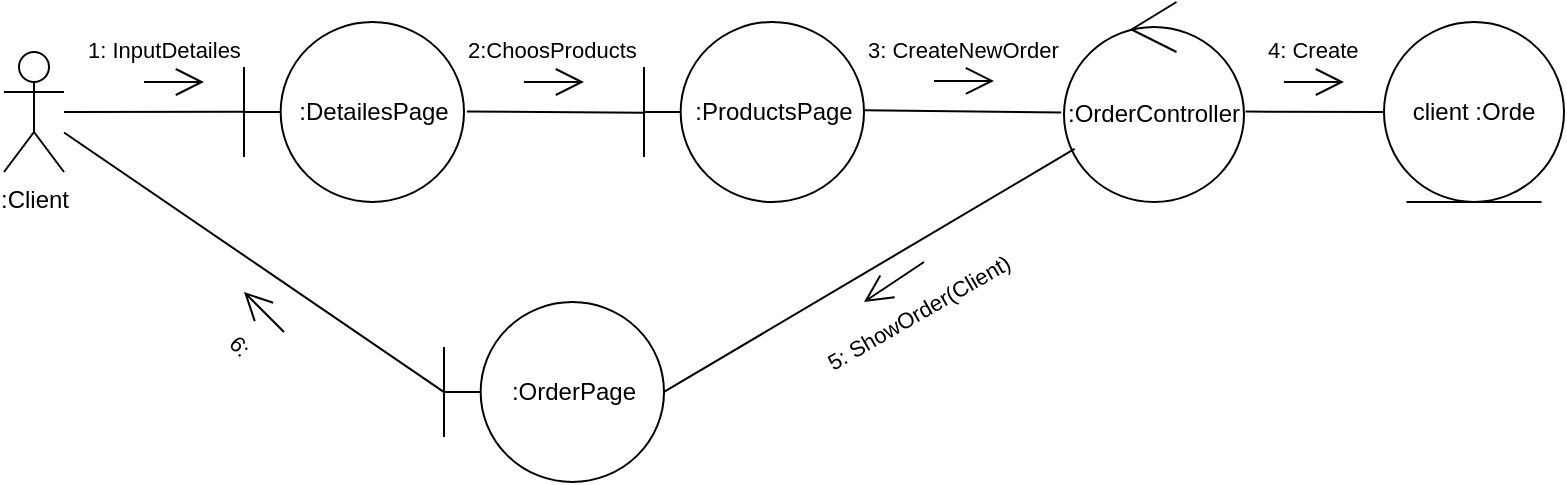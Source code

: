 <mxfile version="24.7.17">
  <diagram name="Страница — 3" id="0gUbXzT9o8zhCfuLUeTF">
    <mxGraphModel dx="1032" dy="463" grid="1" gridSize="10" guides="1" tooltips="1" connect="1" arrows="1" fold="1" page="1" pageScale="1" pageWidth="827" pageHeight="1169" math="0" shadow="0">
      <root>
        <mxCell id="0" />
        <mxCell id="1" parent="0" />
        <mxCell id="SsDi411Ci2IOwW0wJX5i-1" value=":Client" style="shape=umlActor;verticalLabelPosition=bottom;verticalAlign=top;html=1;" vertex="1" parent="1">
          <mxGeometry x="10" y="335" width="30" height="60" as="geometry" />
        </mxCell>
        <mxCell id="SsDi411Ci2IOwW0wJX5i-2" value=":DetailesPage" style="shape=umlBoundary;whiteSpace=wrap;html=1;" vertex="1" parent="1">
          <mxGeometry x="130" y="320" width="110" height="90" as="geometry" />
        </mxCell>
        <mxCell id="SsDi411Ci2IOwW0wJX5i-5" value=":ProductsPage" style="shape=umlBoundary;whiteSpace=wrap;html=1;" vertex="1" parent="1">
          <mxGeometry x="330" y="320" width="110" height="90" as="geometry" />
        </mxCell>
        <mxCell id="SsDi411Ci2IOwW0wJX5i-6" value=":OrderController" style="ellipse;shape=umlControl;whiteSpace=wrap;html=1;" vertex="1" parent="1">
          <mxGeometry x="540" y="310" width="90" height="100" as="geometry" />
        </mxCell>
        <mxCell id="SsDi411Ci2IOwW0wJX5i-8" value="client :Orde" style="ellipse;shape=umlEntity;whiteSpace=wrap;html=1;" vertex="1" parent="1">
          <mxGeometry x="700" y="320" width="90" height="90" as="geometry" />
        </mxCell>
        <mxCell id="SsDi411Ci2IOwW0wJX5i-10" value=":OrderPage" style="shape=umlBoundary;whiteSpace=wrap;html=1;" vertex="1" parent="1">
          <mxGeometry x="230" y="460" width="110" height="90" as="geometry" />
        </mxCell>
        <mxCell id="SsDi411Ci2IOwW0wJX5i-15" value="&lt;span style=&quot;color: rgb(0, 0, 0); font-family: Helvetica; font-size: 11px; font-style: normal; font-variant-ligatures: normal; font-variant-caps: normal; font-weight: 400; letter-spacing: normal; orphans: 2; text-align: center; text-indent: 0px; text-transform: none; widows: 2; word-spacing: 0px; -webkit-text-stroke-width: 0px; white-space: nowrap; background-color: rgb(255, 255, 255); text-decoration-thickness: initial; text-decoration-style: initial; text-decoration-color: initial; display: inline !important; float: none;&quot;&gt;1: InputDetailes&lt;/span&gt;" style="text;whiteSpace=wrap;html=1;" vertex="1" parent="1">
          <mxGeometry x="50" y="320" width="80" height="30" as="geometry" />
        </mxCell>
        <mxCell id="SsDi411Ci2IOwW0wJX5i-16" value="" style="endArrow=none;html=1;rounded=0;entryX=0;entryY=0.498;entryDx=0;entryDy=0;entryPerimeter=0;" edge="1" parent="1" source="SsDi411Ci2IOwW0wJX5i-1" target="SsDi411Ci2IOwW0wJX5i-2">
          <mxGeometry width="50" height="50" relative="1" as="geometry">
            <mxPoint x="80" y="350" as="sourcePoint" />
            <mxPoint x="130" y="300" as="targetPoint" />
          </mxGeometry>
        </mxCell>
        <mxCell id="SsDi411Ci2IOwW0wJX5i-17" value="" style="endArrow=open;endFill=1;endSize=12;html=1;rounded=0;" edge="1" parent="1">
          <mxGeometry width="160" relative="1" as="geometry">
            <mxPoint x="80" y="350" as="sourcePoint" />
            <mxPoint x="110" y="350" as="targetPoint" />
          </mxGeometry>
        </mxCell>
        <mxCell id="SsDi411Ci2IOwW0wJX5i-18" value="&lt;span style=&quot;color: rgb(0, 0, 0); font-family: Helvetica; font-size: 11px; font-style: normal; font-variant-ligatures: normal; font-variant-caps: normal; font-weight: 400; letter-spacing: normal; orphans: 2; text-align: center; text-indent: 0px; text-transform: none; widows: 2; word-spacing: 0px; -webkit-text-stroke-width: 0px; white-space: nowrap; background-color: rgb(255, 255, 255); text-decoration-thickness: initial; text-decoration-style: initial; text-decoration-color: initial; display: inline !important; float: none;&quot;&gt;2:ChoosProducts&lt;/span&gt;" style="text;whiteSpace=wrap;html=1;" vertex="1" parent="1">
          <mxGeometry x="240" y="320" width="90" height="30" as="geometry" />
        </mxCell>
        <mxCell id="SsDi411Ci2IOwW0wJX5i-19" value="" style="endArrow=none;html=1;rounded=0;entryX=0.002;entryY=0.504;entryDx=0;entryDy=0;entryPerimeter=0;exitX=1.013;exitY=0.497;exitDx=0;exitDy=0;exitPerimeter=0;" edge="1" parent="1" source="SsDi411Ci2IOwW0wJX5i-2" target="SsDi411Ci2IOwW0wJX5i-5">
          <mxGeometry width="50" height="50" relative="1" as="geometry">
            <mxPoint x="260" y="390" as="sourcePoint" />
            <mxPoint x="350" y="390" as="targetPoint" />
          </mxGeometry>
        </mxCell>
        <mxCell id="SsDi411Ci2IOwW0wJX5i-20" value="" style="endArrow=open;endFill=1;endSize=12;html=1;rounded=0;" edge="1" parent="1">
          <mxGeometry width="160" relative="1" as="geometry">
            <mxPoint x="270" y="350" as="sourcePoint" />
            <mxPoint x="300" y="350" as="targetPoint" />
          </mxGeometry>
        </mxCell>
        <mxCell id="SsDi411Ci2IOwW0wJX5i-21" value="&lt;span style=&quot;color: rgb(0, 0, 0); font-family: Helvetica; font-size: 11px; font-style: normal; font-variant-ligatures: normal; font-variant-caps: normal; font-weight: 400; letter-spacing: normal; orphans: 2; text-align: center; text-indent: 0px; text-transform: none; widows: 2; word-spacing: 0px; -webkit-text-stroke-width: 0px; white-space: nowrap; background-color: rgb(255, 255, 255); text-decoration-thickness: initial; text-decoration-style: initial; text-decoration-color: initial; display: inline !important; float: none;&quot;&gt;3: CreateNewOrder&lt;/span&gt;" style="text;whiteSpace=wrap;html=1;" vertex="1" parent="1">
          <mxGeometry x="440" y="320" width="100" height="30" as="geometry" />
        </mxCell>
        <mxCell id="SsDi411Ci2IOwW0wJX5i-22" value="" style="endArrow=none;html=1;rounded=0;exitX=1.002;exitY=0.49;exitDx=0;exitDy=0;exitPerimeter=0;entryX=-0.016;entryY=0.553;entryDx=0;entryDy=0;entryPerimeter=0;" edge="1" parent="1" source="SsDi411Ci2IOwW0wJX5i-5" target="SsDi411Ci2IOwW0wJX5i-6">
          <mxGeometry width="50" height="50" relative="1" as="geometry">
            <mxPoint x="470" y="370" as="sourcePoint" />
            <mxPoint x="550" y="400" as="targetPoint" />
          </mxGeometry>
        </mxCell>
        <mxCell id="SsDi411Ci2IOwW0wJX5i-23" value="" style="endArrow=open;endFill=1;endSize=12;html=1;rounded=0;" edge="1" parent="1">
          <mxGeometry width="160" relative="1" as="geometry">
            <mxPoint x="475" y="349.44" as="sourcePoint" />
            <mxPoint x="505" y="349.44" as="targetPoint" />
          </mxGeometry>
        </mxCell>
        <mxCell id="SsDi411Ci2IOwW0wJX5i-25" value="&lt;span style=&quot;color: rgb(0, 0, 0); font-family: Helvetica; font-size: 11px; font-style: normal; font-variant-ligatures: normal; font-variant-caps: normal; font-weight: 400; letter-spacing: normal; orphans: 2; text-align: center; text-indent: 0px; text-transform: none; widows: 2; word-spacing: 0px; -webkit-text-stroke-width: 0px; white-space: nowrap; background-color: rgb(255, 255, 255); text-decoration-thickness: initial; text-decoration-style: initial; text-decoration-color: initial; display: inline !important; float: none;&quot;&gt;4: Create&lt;/span&gt;" style="text;whiteSpace=wrap;html=1;" vertex="1" parent="1">
          <mxGeometry x="640" y="320" width="50" height="30" as="geometry" />
        </mxCell>
        <mxCell id="SsDi411Ci2IOwW0wJX5i-26" value="" style="endArrow=none;html=1;rounded=0;exitX=1.009;exitY=0.548;exitDx=0;exitDy=0;exitPerimeter=0;entryX=0;entryY=0.5;entryDx=0;entryDy=0;" edge="1" parent="1" source="SsDi411Ci2IOwW0wJX5i-6" target="SsDi411Ci2IOwW0wJX5i-8">
          <mxGeometry width="50" height="50" relative="1" as="geometry">
            <mxPoint x="640" y="420" as="sourcePoint" />
            <mxPoint x="739" y="421" as="targetPoint" />
          </mxGeometry>
        </mxCell>
        <mxCell id="SsDi411Ci2IOwW0wJX5i-27" value="" style="endArrow=open;endFill=1;endSize=12;html=1;rounded=0;" edge="1" parent="1">
          <mxGeometry width="160" relative="1" as="geometry">
            <mxPoint x="650" y="350" as="sourcePoint" />
            <mxPoint x="680" y="350" as="targetPoint" />
          </mxGeometry>
        </mxCell>
        <mxCell id="SsDi411Ci2IOwW0wJX5i-28" value="&lt;span style=&quot;color: rgb(0, 0, 0); font-family: Helvetica; font-size: 11px; font-style: normal; font-variant-ligatures: normal; font-variant-caps: normal; font-weight: 400; letter-spacing: normal; orphans: 2; text-align: center; text-indent: 0px; text-transform: none; widows: 2; word-spacing: 0px; -webkit-text-stroke-width: 0px; white-space: nowrap; background-color: rgb(255, 255, 255); text-decoration-thickness: initial; text-decoration-style: initial; text-decoration-color: initial; display: inline !important; float: none;&quot;&gt;5: ShowOrder(Client)&lt;/span&gt;" style="text;whiteSpace=wrap;html=1;rotation=-30;" vertex="1" parent="1">
          <mxGeometry x="414" y="450" width="110" height="30" as="geometry" />
        </mxCell>
        <mxCell id="SsDi411Ci2IOwW0wJX5i-29" value="" style="endArrow=none;html=1;rounded=0;exitX=1.002;exitY=0.498;exitDx=0;exitDy=0;exitPerimeter=0;" edge="1" parent="1" source="SsDi411Ci2IOwW0wJX5i-10" target="SsDi411Ci2IOwW0wJX5i-6">
          <mxGeometry width="50" height="50" relative="1" as="geometry">
            <mxPoint x="414" y="490" as="sourcePoint" />
            <mxPoint x="504" y="490" as="targetPoint" />
          </mxGeometry>
        </mxCell>
        <mxCell id="SsDi411Ci2IOwW0wJX5i-30" value="" style="endArrow=open;endFill=1;endSize=12;html=1;rounded=0;" edge="1" parent="1">
          <mxGeometry width="160" relative="1" as="geometry">
            <mxPoint x="470" y="440" as="sourcePoint" />
            <mxPoint x="440" y="460" as="targetPoint" />
          </mxGeometry>
        </mxCell>
        <mxCell id="SsDi411Ci2IOwW0wJX5i-31" value="&lt;span style=&quot;color: rgb(0, 0, 0); font-family: Helvetica; font-size: 11px; font-style: normal; font-variant-ligatures: normal; font-variant-caps: normal; font-weight: 400; letter-spacing: normal; orphans: 2; text-align: center; text-indent: 0px; text-transform: none; widows: 2; word-spacing: 0px; -webkit-text-stroke-width: 0px; white-space: nowrap; background-color: rgb(255, 255, 255); text-decoration-thickness: initial; text-decoration-style: initial; text-decoration-color: initial; display: inline !important; float: none;&quot;&gt;6:&lt;/span&gt;" style="text;whiteSpace=wrap;html=1;rotation=45;" vertex="1" parent="1">
          <mxGeometry x="120" y="470" width="20" height="30" as="geometry" />
        </mxCell>
        <mxCell id="SsDi411Ci2IOwW0wJX5i-32" value="" style="endArrow=none;html=1;rounded=0;entryX=-0.003;entryY=0.498;entryDx=0;entryDy=0;entryPerimeter=0;" edge="1" parent="1" source="SsDi411Ci2IOwW0wJX5i-1" target="SsDi411Ci2IOwW0wJX5i-10">
          <mxGeometry width="50" height="50" relative="1" as="geometry">
            <mxPoint x="80" y="460" as="sourcePoint" />
            <mxPoint x="179" y="460" as="targetPoint" />
          </mxGeometry>
        </mxCell>
        <mxCell id="SsDi411Ci2IOwW0wJX5i-33" value="" style="endArrow=open;endFill=1;endSize=12;html=1;rounded=0;" edge="1" parent="1">
          <mxGeometry width="160" relative="1" as="geometry">
            <mxPoint x="150" y="475" as="sourcePoint" />
            <mxPoint x="130" y="455" as="targetPoint" />
          </mxGeometry>
        </mxCell>
      </root>
    </mxGraphModel>
  </diagram>
</mxfile>
